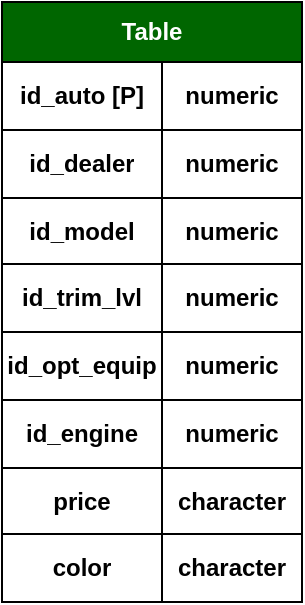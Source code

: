 <mxfile version="13.7.9" type="device"><diagram id="RDl9DherMO6ce9ExUt_a" name="Page-1"><mxGraphModel dx="1483" dy="783" grid="1" gridSize="10" guides="1" tooltips="1" connect="1" arrows="1" fold="1" page="1" pageScale="1" pageWidth="827" pageHeight="1169" math="0" shadow="0"><root><mxCell id="0"/><mxCell id="1" parent="0"/><mxCell id="G5g8Tz5-okRLvNgvNg5k-2" value="Table" style="shape=table;html=1;whiteSpace=wrap;startSize=30;container=1;collapsible=0;childLayout=tableLayout;fontStyle=1;align=center;fillColor=#006600;fontColor=#FFFFFF;fontFamily=Helvetica;" vertex="1" parent="1"><mxGeometry x="80" y="80" width="150" height="300" as="geometry"/></mxCell><mxCell id="G5g8Tz5-okRLvNgvNg5k-3" value="" style="shape=partialRectangle;html=1;whiteSpace=wrap;collapsible=0;dropTarget=0;pointerEvents=0;fillColor=none;top=0;left=0;bottom=0;right=0;points=[[0,0.5],[1,0.5]];portConstraint=eastwest;fontFamily=Helvetica;fontStyle=1" vertex="1" parent="G5g8Tz5-okRLvNgvNg5k-2"><mxGeometry y="30" width="150" height="34" as="geometry"/></mxCell><mxCell id="G5g8Tz5-okRLvNgvNg5k-4" value="id_auto [P]" style="shape=partialRectangle;html=1;whiteSpace=wrap;connectable=0;fillColor=none;top=0;left=0;bottom=0;right=0;overflow=hidden;fontFamily=Helvetica;fontStyle=1" vertex="1" parent="G5g8Tz5-okRLvNgvNg5k-3"><mxGeometry width="80" height="34" as="geometry"/></mxCell><mxCell id="G5g8Tz5-okRLvNgvNg5k-5" value="numeric" style="shape=partialRectangle;html=1;whiteSpace=wrap;connectable=0;fillColor=none;top=0;left=0;bottom=0;right=0;overflow=hidden;fontFamily=Helvetica;fontStyle=1" vertex="1" parent="G5g8Tz5-okRLvNgvNg5k-3"><mxGeometry x="80" width="70" height="34" as="geometry"/></mxCell><mxCell id="G5g8Tz5-okRLvNgvNg5k-7" value="" style="shape=partialRectangle;html=1;whiteSpace=wrap;collapsible=0;dropTarget=0;pointerEvents=0;fillColor=none;top=0;left=0;bottom=0;right=0;points=[[0,0.5],[1,0.5]];portConstraint=eastwest;fontFamily=Helvetica;fontStyle=1" vertex="1" parent="G5g8Tz5-okRLvNgvNg5k-2"><mxGeometry y="64" width="150" height="34" as="geometry"/></mxCell><mxCell id="G5g8Tz5-okRLvNgvNg5k-8" value="id_dealer" style="shape=partialRectangle;html=1;whiteSpace=wrap;connectable=0;fillColor=none;top=0;left=0;bottom=0;right=0;overflow=hidden;fontFamily=Helvetica;fontStyle=1" vertex="1" parent="G5g8Tz5-okRLvNgvNg5k-7"><mxGeometry width="80" height="34" as="geometry"/></mxCell><mxCell id="G5g8Tz5-okRLvNgvNg5k-9" value="numeric" style="shape=partialRectangle;html=1;whiteSpace=wrap;connectable=0;fillColor=none;top=0;left=0;bottom=0;right=0;overflow=hidden;fontFamily=Helvetica;fontStyle=1" vertex="1" parent="G5g8Tz5-okRLvNgvNg5k-7"><mxGeometry x="80" width="70" height="34" as="geometry"/></mxCell><mxCell id="G5g8Tz5-okRLvNgvNg5k-15" style="shape=partialRectangle;html=1;whiteSpace=wrap;collapsible=0;dropTarget=0;pointerEvents=0;fillColor=none;top=0;left=0;bottom=0;right=0;points=[[0,0.5],[1,0.5]];portConstraint=eastwest;fontFamily=Helvetica;fontStyle=1" vertex="1" parent="G5g8Tz5-okRLvNgvNg5k-2"><mxGeometry y="98" width="150" height="33" as="geometry"/></mxCell><mxCell id="G5g8Tz5-okRLvNgvNg5k-16" value="id_model" style="shape=partialRectangle;html=1;whiteSpace=wrap;connectable=0;fillColor=none;top=0;left=0;bottom=0;right=0;overflow=hidden;fontFamily=Helvetica;fontStyle=1" vertex="1" parent="G5g8Tz5-okRLvNgvNg5k-15"><mxGeometry width="80" height="33" as="geometry"/></mxCell><mxCell id="G5g8Tz5-okRLvNgvNg5k-17" value="numeric" style="shape=partialRectangle;html=1;whiteSpace=wrap;connectable=0;fillColor=none;top=0;left=0;bottom=0;right=0;overflow=hidden;fontFamily=Helvetica;fontStyle=1" vertex="1" parent="G5g8Tz5-okRLvNgvNg5k-15"><mxGeometry x="80" width="70" height="33" as="geometry"/></mxCell><mxCell id="G5g8Tz5-okRLvNgvNg5k-19" style="shape=partialRectangle;html=1;whiteSpace=wrap;collapsible=0;dropTarget=0;pointerEvents=0;fillColor=none;top=0;left=0;bottom=0;right=0;points=[[0,0.5],[1,0.5]];portConstraint=eastwest;fontFamily=Helvetica;fontStyle=1" vertex="1" parent="G5g8Tz5-okRLvNgvNg5k-2"><mxGeometry y="131" width="150" height="34" as="geometry"/></mxCell><mxCell id="G5g8Tz5-okRLvNgvNg5k-20" value="id_trim_lvl" style="shape=partialRectangle;html=1;whiteSpace=wrap;connectable=0;fillColor=none;top=0;left=0;bottom=0;right=0;overflow=hidden;fontFamily=Helvetica;fontStyle=1" vertex="1" parent="G5g8Tz5-okRLvNgvNg5k-19"><mxGeometry width="80" height="34" as="geometry"/></mxCell><mxCell id="G5g8Tz5-okRLvNgvNg5k-21" value="numeric" style="shape=partialRectangle;html=1;whiteSpace=wrap;connectable=0;fillColor=none;top=0;left=0;bottom=0;right=0;overflow=hidden;fontFamily=Helvetica;fontStyle=1" vertex="1" parent="G5g8Tz5-okRLvNgvNg5k-19"><mxGeometry x="80" width="70" height="34" as="geometry"/></mxCell><mxCell id="G5g8Tz5-okRLvNgvNg5k-22" style="shape=partialRectangle;html=1;whiteSpace=wrap;collapsible=0;dropTarget=0;pointerEvents=0;fillColor=none;top=0;left=0;bottom=0;right=0;points=[[0,0.5],[1,0.5]];portConstraint=eastwest;fontFamily=Helvetica;fontStyle=1" vertex="1" parent="G5g8Tz5-okRLvNgvNg5k-2"><mxGeometry y="165" width="150" height="34" as="geometry"/></mxCell><mxCell id="G5g8Tz5-okRLvNgvNg5k-23" value="id_opt_equip" style="shape=partialRectangle;html=1;whiteSpace=wrap;connectable=0;fillColor=none;top=0;left=0;bottom=0;right=0;overflow=hidden;fontFamily=Helvetica;fontStyle=1" vertex="1" parent="G5g8Tz5-okRLvNgvNg5k-22"><mxGeometry width="80" height="34" as="geometry"/></mxCell><mxCell id="G5g8Tz5-okRLvNgvNg5k-24" value="numeric" style="shape=partialRectangle;html=1;whiteSpace=wrap;connectable=0;fillColor=none;top=0;left=0;bottom=0;right=0;overflow=hidden;fontFamily=Helvetica;fontStyle=1" vertex="1" parent="G5g8Tz5-okRLvNgvNg5k-22"><mxGeometry x="80" width="70" height="34" as="geometry"/></mxCell><mxCell id="G5g8Tz5-okRLvNgvNg5k-25" style="shape=partialRectangle;html=1;whiteSpace=wrap;collapsible=0;dropTarget=0;pointerEvents=0;fillColor=none;top=0;left=0;bottom=0;right=0;points=[[0,0.5],[1,0.5]];portConstraint=eastwest;fontFamily=Helvetica;fontStyle=1" vertex="1" parent="G5g8Tz5-okRLvNgvNg5k-2"><mxGeometry y="199" width="150" height="34" as="geometry"/></mxCell><mxCell id="G5g8Tz5-okRLvNgvNg5k-26" value="id_engine" style="shape=partialRectangle;html=1;whiteSpace=wrap;connectable=0;fillColor=none;top=0;left=0;bottom=0;right=0;overflow=hidden;fontFamily=Helvetica;fontStyle=1" vertex="1" parent="G5g8Tz5-okRLvNgvNg5k-25"><mxGeometry width="80" height="34" as="geometry"/></mxCell><mxCell id="G5g8Tz5-okRLvNgvNg5k-27" value="numeric" style="shape=partialRectangle;html=1;whiteSpace=wrap;connectable=0;fillColor=none;top=0;left=0;bottom=0;right=0;overflow=hidden;fontFamily=Helvetica;fontStyle=1" vertex="1" parent="G5g8Tz5-okRLvNgvNg5k-25"><mxGeometry x="80" width="70" height="34" as="geometry"/></mxCell><mxCell id="G5g8Tz5-okRLvNgvNg5k-28" style="shape=partialRectangle;html=1;whiteSpace=wrap;collapsible=0;dropTarget=0;pointerEvents=0;fillColor=none;top=0;left=0;bottom=0;right=0;points=[[0,0.5],[1,0.5]];portConstraint=eastwest;fontFamily=Helvetica;fontStyle=1" vertex="1" parent="G5g8Tz5-okRLvNgvNg5k-2"><mxGeometry y="233" width="150" height="33" as="geometry"/></mxCell><mxCell id="G5g8Tz5-okRLvNgvNg5k-29" value="price" style="shape=partialRectangle;html=1;whiteSpace=wrap;connectable=0;fillColor=none;top=0;left=0;bottom=0;right=0;overflow=hidden;fontFamily=Helvetica;fontStyle=1" vertex="1" parent="G5g8Tz5-okRLvNgvNg5k-28"><mxGeometry width="80" height="33" as="geometry"/></mxCell><mxCell id="G5g8Tz5-okRLvNgvNg5k-30" value="character" style="shape=partialRectangle;html=1;whiteSpace=wrap;connectable=0;fillColor=none;top=0;left=0;bottom=0;right=0;overflow=hidden;fontFamily=Helvetica;fontStyle=1" vertex="1" parent="G5g8Tz5-okRLvNgvNg5k-28"><mxGeometry x="80" width="70" height="33" as="geometry"/></mxCell><mxCell id="G5g8Tz5-okRLvNgvNg5k-31" style="shape=partialRectangle;html=1;whiteSpace=wrap;collapsible=0;dropTarget=0;pointerEvents=0;fillColor=none;top=0;left=0;bottom=0;right=0;points=[[0,0.5],[1,0.5]];portConstraint=eastwest;fontFamily=Helvetica;fontStyle=1" vertex="1" parent="G5g8Tz5-okRLvNgvNg5k-2"><mxGeometry y="266" width="150" height="34" as="geometry"/></mxCell><mxCell id="G5g8Tz5-okRLvNgvNg5k-32" value="color" style="shape=partialRectangle;html=1;whiteSpace=wrap;connectable=0;fillColor=none;top=0;left=0;bottom=0;right=0;overflow=hidden;fontFamily=Helvetica;fontStyle=1" vertex="1" parent="G5g8Tz5-okRLvNgvNg5k-31"><mxGeometry width="80" height="34" as="geometry"/></mxCell><mxCell id="G5g8Tz5-okRLvNgvNg5k-33" value="character" style="shape=partialRectangle;html=1;whiteSpace=wrap;connectable=0;fillColor=none;top=0;left=0;bottom=0;right=0;overflow=hidden;fontFamily=Helvetica;fontStyle=1" vertex="1" parent="G5g8Tz5-okRLvNgvNg5k-31"><mxGeometry x="80" width="70" height="34" as="geometry"/></mxCell></root></mxGraphModel></diagram></mxfile>